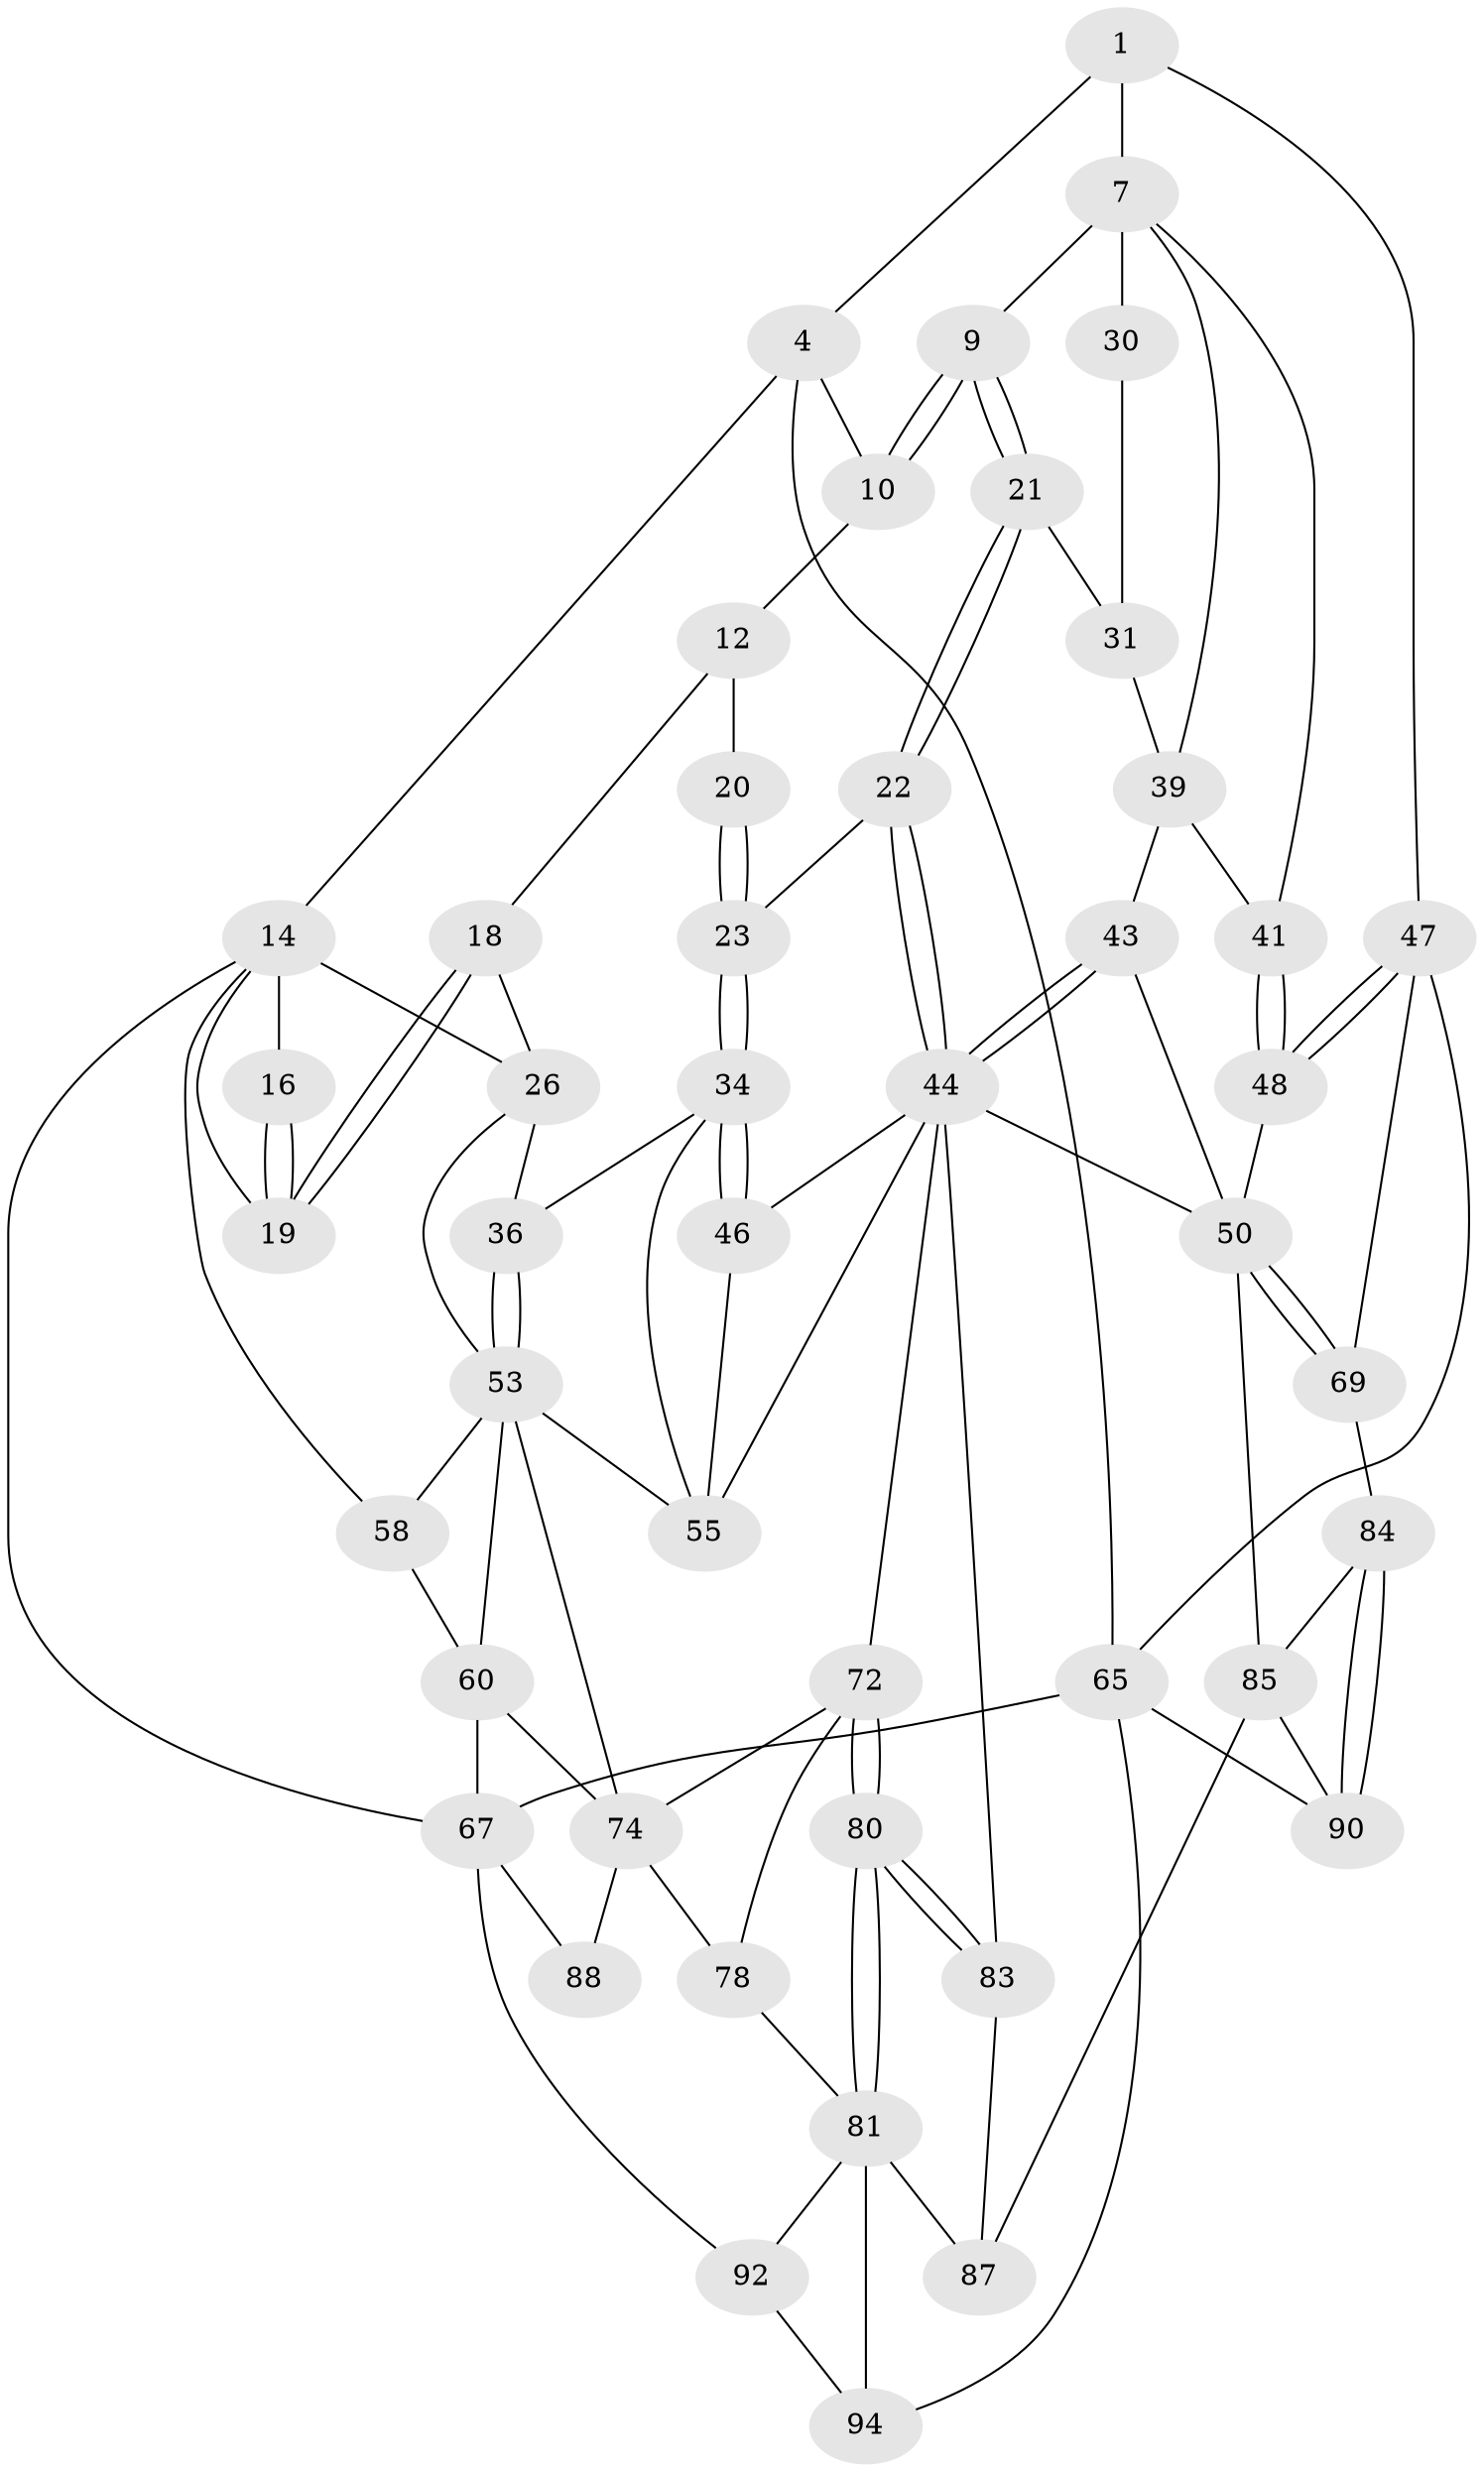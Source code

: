 // original degree distribution, {3: 0.031914893617021274, 5: 0.5638297872340425, 6: 0.20212765957446807, 4: 0.20212765957446807}
// Generated by graph-tools (version 1.1) at 2025/17/03/09/25 04:17:19]
// undirected, 47 vertices, 102 edges
graph export_dot {
graph [start="1"]
  node [color=gray90,style=filled];
  1 [pos="+0.916013268262125+0",super="+6+2"];
  4 [pos="+1+0",super="+5"];
  7 [pos="+0.7750818395009419+0.07009350975438526",super="+8+25"];
  9 [pos="+0.6021354701459226+0"];
  10 [pos="+0.5810784510441461+0"];
  12 [pos="+0.4126250020753476+0",super="+13+17"];
  14 [pos="+0+0",super="+15+28"];
  16 [pos="+0.38887495350980955+0"];
  18 [pos="+0.2507230856575646+0.1364734193612421"];
  19 [pos="+0.13820966627082695+0.10711588354572582"];
  20 [pos="+0.3558630966636503+0.2257063891821959"];
  21 [pos="+0.4873222334447772+0.22615304692792226"];
  22 [pos="+0.4854282044953244+0.2288964874285641"];
  23 [pos="+0.37246393867320765+0.2530634721554026"];
  26 [pos="+0.06487688172588361+0.20430798370254488",super="+29+27"];
  30 [pos="+0.6922942483394453+0.1605026918056243"];
  31 [pos="+0.6745143325537342+0.23535280046966714"];
  34 [pos="+0.3362040302657486+0.3178244742521177",super="+35"];
  36 [pos="+0.16021365522921305+0.3184377837453431"];
  39 [pos="+0.7928876264363488+0.30467103679554897",super="+40"];
  41 [pos="+0.930611063850683+0.3287859091798892",super="+42"];
  43 [pos="+0.6248867176238712+0.3869822401422354"];
  44 [pos="+0.5491026967577348+0.3380515083803803",super="+45"];
  46 [pos="+0.3895396664986424+0.42069519417963486"];
  47 [pos="+1+0.5025381579708678",super="+66"];
  48 [pos="+1+0.44490903022237216",super="+49"];
  50 [pos="+0.792190594448958+0.5126799356830386",super="+51"];
  53 [pos="+0.11995999617069601+0.38417809185350205",super="+54+56"];
  55 [pos="+0.2529436559483137+0.4582416612811946",super="+57"];
  58 [pos="+0+0.48917033721236935"];
  60 [pos="+0.04122270579093426+0.6229314664081224",super="+61"];
  65 [pos="+1+1",super="+91"];
  67 [pos="+0+0.8808952723456435",super="+68"];
  69 [pos="+1+0.6519595566218189"];
  72 [pos="+0.38045201045442345+0.6778148059363135",super="+73"];
  74 [pos="+0.23421318825010246+0.7097799090646706",super="+77"];
  78 [pos="+0.30398159055382257+0.870100626657313"];
  80 [pos="+0.421472655735188+0.7570588326478458"];
  81 [pos="+0.41075924237359207+0.828925751132437",super="+89+82"];
  83 [pos="+0.6562088286728271+0.6260605250648011"];
  84 [pos="+0.9848284741749012+0.7076934938987343"];
  85 [pos="+0.7742131636096972+0.6677044247511126",super="+86"];
  87 [pos="+0.6440636009352194+0.7227132411420532"];
  88 [pos="+0.14476150313887834+0.8735110652472556"];
  90 [pos="+0.8403393412319894+0.9609405261402671"];
  92 [pos="+0.30481337947663356+1"];
  94 [pos="+0.6955950469145213+1"];
  1 -- 7 [weight=3];
  1 -- 4;
  1 -- 47;
  4 -- 14;
  4 -- 65;
  4 -- 10;
  7 -- 9;
  7 -- 30 [weight=2];
  7 -- 39;
  7 -- 41;
  9 -- 10;
  9 -- 10;
  9 -- 21;
  9 -- 21;
  10 -- 12;
  12 -- 20 [weight=2];
  12 -- 18;
  14 -- 16;
  14 -- 26 [weight=2];
  14 -- 19;
  14 -- 67;
  14 -- 58;
  16 -- 19;
  16 -- 19;
  18 -- 19;
  18 -- 19;
  18 -- 26;
  20 -- 23;
  20 -- 23;
  21 -- 22;
  21 -- 22;
  21 -- 31;
  22 -- 23;
  22 -- 44;
  22 -- 44;
  23 -- 34;
  23 -- 34;
  26 -- 36;
  26 -- 53;
  30 -- 31;
  31 -- 39;
  34 -- 46;
  34 -- 46;
  34 -- 36;
  34 -- 55;
  36 -- 53;
  36 -- 53;
  39 -- 41;
  39 -- 43;
  41 -- 48 [weight=2];
  41 -- 48;
  43 -- 44;
  43 -- 44;
  43 -- 50;
  44 -- 83;
  44 -- 55;
  44 -- 72;
  44 -- 46;
  44 -- 50 [weight=2];
  46 -- 55;
  47 -- 48;
  47 -- 48;
  47 -- 65;
  47 -- 69;
  48 -- 50;
  50 -- 69;
  50 -- 69;
  50 -- 85;
  53 -- 58;
  53 -- 74;
  53 -- 60;
  53 -- 55 [weight=2];
  58 -- 60;
  60 -- 67;
  60 -- 74;
  65 -- 90;
  65 -- 94;
  65 -- 67;
  67 -- 88 [weight=2];
  67 -- 92;
  69 -- 84;
  72 -- 80;
  72 -- 80;
  72 -- 74;
  72 -- 78;
  74 -- 88;
  74 -- 78;
  78 -- 81;
  80 -- 81;
  80 -- 81;
  80 -- 83;
  80 -- 83;
  81 -- 94;
  81 -- 87;
  81 -- 92;
  83 -- 87;
  84 -- 85;
  84 -- 90;
  84 -- 90;
  85 -- 90;
  85 -- 87;
  92 -- 94;
}
